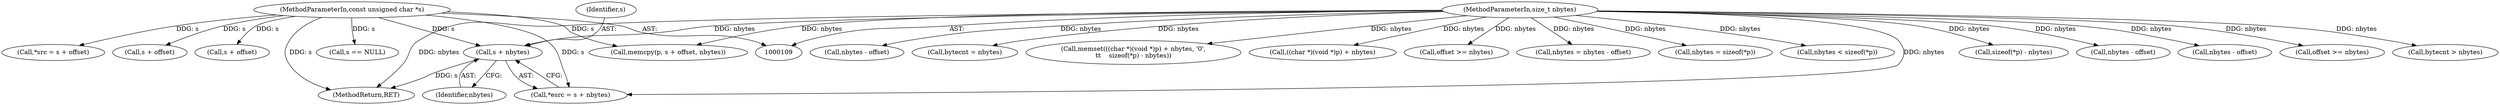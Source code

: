 digraph "0_file_4a284c89d6ef11aca34da65da7d673050a5ea320_3@pointer" {
"1000297" [label="(Call,s + nbytes)"];
"1000114" [label="(MethodParameterIn,const unsigned char *s)"];
"1000116" [label="(MethodParameterIn,size_t nbytes)"];
"1000217" [label="(Call,bytecnt = nbytes)"];
"1000440" [label="(Call,memset(((char *)(void *)p) + nbytes, '\0',\n\t\t    sizeof(*p) - nbytes))"];
"1000441" [label="(Call,((char *)(void *)p) + nbytes)"];
"1000426" [label="(Call,memcpy(p, s + offset, nbytes))"];
"1000327" [label="(Call,offset >= nbytes)"];
"1000298" [label="(Identifier,s)"];
"1000413" [label="(Call,nbytes = nbytes - offset)"];
"1000159" [label="(Call,s == NULL)"];
"1000419" [label="(Call,nbytes = sizeof(*p))"];
"1000433" [label="(Call,nbytes < sizeof(*p))"];
"1000299" [label="(Identifier,nbytes)"];
"1000295" [label="(Call,*esrc = s + nbytes)"];
"1000449" [label="(Call,sizeof(*p) - nbytes)"];
"1000116" [label="(MethodParameterIn,size_t nbytes)"];
"1000289" [label="(Call,*src = s + offset)"];
"1000428" [label="(Call,s + offset)"];
"1000291" [label="(Call,s + offset)"];
"1000456" [label="(MethodReturn,RET)"];
"1000114" [label="(MethodParameterIn,const unsigned char *s)"];
"1000407" [label="(Call,nbytes - offset)"];
"1000136" [label="(Call,nbytes - offset)"];
"1000297" [label="(Call,s + nbytes)"];
"1000391" [label="(Call,offset >= nbytes)"];
"1000214" [label="(Call,bytecnt > nbytes)"];
"1000415" [label="(Call,nbytes - offset)"];
"1000297" -> "1000295"  [label="AST: "];
"1000297" -> "1000299"  [label="CFG: "];
"1000298" -> "1000297"  [label="AST: "];
"1000299" -> "1000297"  [label="AST: "];
"1000295" -> "1000297"  [label="CFG: "];
"1000297" -> "1000456"  [label="DDG: s"];
"1000114" -> "1000297"  [label="DDG: s"];
"1000116" -> "1000297"  [label="DDG: nbytes"];
"1000114" -> "1000109"  [label="AST: "];
"1000114" -> "1000456"  [label="DDG: s"];
"1000114" -> "1000159"  [label="DDG: s"];
"1000114" -> "1000289"  [label="DDG: s"];
"1000114" -> "1000291"  [label="DDG: s"];
"1000114" -> "1000295"  [label="DDG: s"];
"1000114" -> "1000426"  [label="DDG: s"];
"1000114" -> "1000428"  [label="DDG: s"];
"1000116" -> "1000109"  [label="AST: "];
"1000116" -> "1000456"  [label="DDG: nbytes"];
"1000116" -> "1000136"  [label="DDG: nbytes"];
"1000116" -> "1000214"  [label="DDG: nbytes"];
"1000116" -> "1000217"  [label="DDG: nbytes"];
"1000116" -> "1000295"  [label="DDG: nbytes"];
"1000116" -> "1000327"  [label="DDG: nbytes"];
"1000116" -> "1000391"  [label="DDG: nbytes"];
"1000116" -> "1000407"  [label="DDG: nbytes"];
"1000116" -> "1000413"  [label="DDG: nbytes"];
"1000116" -> "1000415"  [label="DDG: nbytes"];
"1000116" -> "1000419"  [label="DDG: nbytes"];
"1000116" -> "1000426"  [label="DDG: nbytes"];
"1000116" -> "1000433"  [label="DDG: nbytes"];
"1000116" -> "1000440"  [label="DDG: nbytes"];
"1000116" -> "1000441"  [label="DDG: nbytes"];
"1000116" -> "1000449"  [label="DDG: nbytes"];
}
